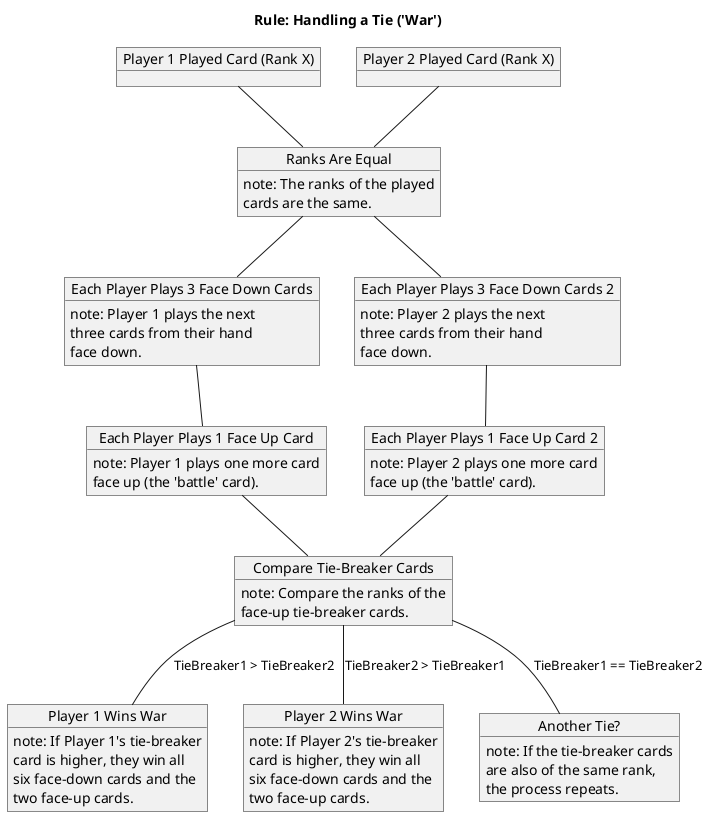 @startuml
title "Rule: Handling a Tie ('War')"

object "Player 1 Played Card (Rank X)" as Played1
object "Player 2 Played Card (Rank X)" as Played2

object "Ranks Are Equal" as TieDetected {
  note: The ranks of the played\ncards are the same.
}

Played1 -- TieDetected
Played2 -- TieDetected

object "Each Player Plays 3 Face Down Cards" as FaceDownCards1 {
  note: Player 1 plays the next\nthree cards from their hand\nface down.
}

object "Each Player Plays 3 Face Down Cards 2" as FaceDownCards2 {
  note: Player 2 plays the next\nthree cards from their hand\nface down.
}

TieDetected -- FaceDownCards1
TieDetected -- FaceDownCards2

object "Each Player Plays 1 Face Up Card" as FaceUpTieBreaker1 {
  note: Player 1 plays one more card\nface up (the 'battle' card).
}

object "Each Player Plays 1 Face Up Card 2" as FaceUpTieBreaker2 {
  note: Player 2 plays one more card\nface up (the 'battle' card).
}

FaceDownCards1 -- FaceUpTieBreaker1
FaceDownCards2 -- FaceUpTieBreaker2

object "Compare Tie-Breaker Cards" as CompareTieBreaker {
  note: Compare the ranks of the\nface-up tie-breaker cards.
}

FaceUpTieBreaker1 -- CompareTieBreaker
FaceUpTieBreaker2 -- CompareTieBreaker

object "Player 1 Wins War" as WinWar1 {
  note: If Player 1's tie-breaker\ncard is higher, they win all\nsix face-down cards and the\ntwo face-up cards.
}

object "Player 2 Wins War" as WinWar2 {
  note: If Player 2's tie-breaker\ncard is higher, they win all\nsix face-down cards and the\ntwo face-up cards.
}

CompareTieBreaker -- WinWar1 : TieBreaker1 > TieBreaker2
CompareTieBreaker -- WinWar2 : TieBreaker2 > TieBreaker1

object "Another Tie?" as AnotherTie {
  note: If the tie-breaker cards\nare also of the same rank,\nthe process repeats.
}

CompareTieBreaker -- AnotherTie : TieBreaker1 == TieBreaker2

@enduml